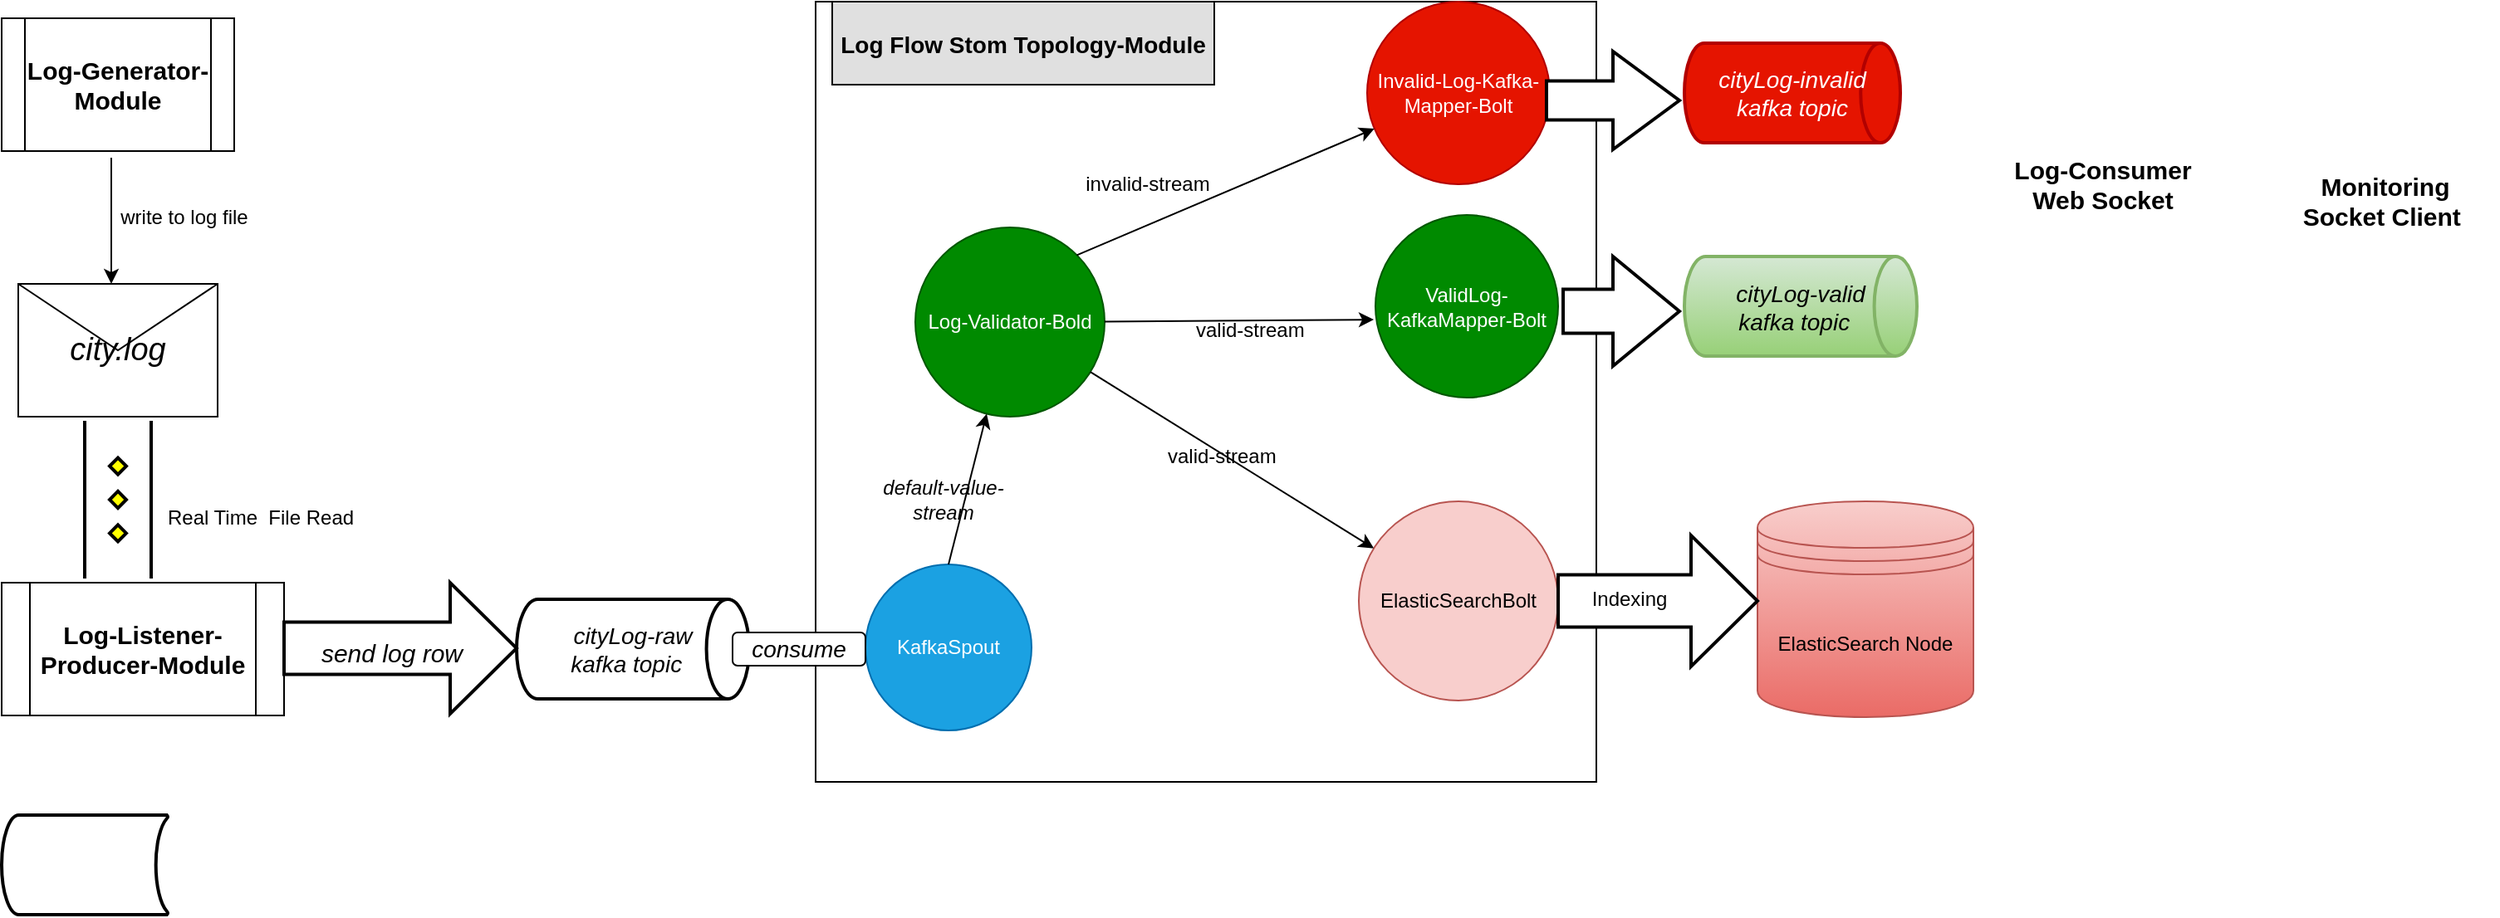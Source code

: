 <mxfile version="11.1.2" type="github"><diagram id="AWSOrEHtT7q0AW0tIrvG" name="Page-1"><mxGraphModel dx="1422" dy="764" grid="1" gridSize="10" guides="1" tooltips="1" connect="1" arrows="1" fold="1" page="1" pageScale="1" pageWidth="827" pageHeight="1169" math="0" shadow="0"><root><mxCell id="0"/><mxCell id="1" parent="0"/><mxCell id="Erk8u4Rq3MOmBDKW8Yj9-1" value="&lt;b&gt;&lt;font style=&quot;font-size: 15px&quot;&gt;Log-Generator-Module&lt;/font&gt;&lt;/b&gt;" style="shape=process;whiteSpace=wrap;html=1;backgroundOutline=1;" vertex="1" parent="1"><mxGeometry x="10" y="200" width="140" height="80" as="geometry"/></mxCell><mxCell id="Erk8u4Rq3MOmBDKW8Yj9-2" value="" style="endArrow=classic;html=1;" edge="1" parent="1"><mxGeometry width="50" height="50" relative="1" as="geometry"><mxPoint x="76" y="284" as="sourcePoint"/><mxPoint x="76" y="360" as="targetPoint"/><Array as="points"><mxPoint x="76" y="320"/></Array></mxGeometry></mxCell><mxCell id="Erk8u4Rq3MOmBDKW8Yj9-3" value="write to log file&lt;br&gt;" style="text;html=1;strokeColor=none;fillColor=none;align=center;verticalAlign=middle;whiteSpace=wrap;rounded=0;" vertex="1" parent="1"><mxGeometry x="70" y="300" width="100" height="40" as="geometry"/></mxCell><mxCell id="Erk8u4Rq3MOmBDKW8Yj9-6" value="&lt;font style=&quot;font-size: 19px&quot;&gt;&lt;i&gt;city.log&lt;/i&gt;&lt;/font&gt;" style="shape=message;whiteSpace=wrap;html=1;outlineConnect=0;" vertex="1" parent="1"><mxGeometry x="20" y="360" width="120" height="80" as="geometry"/></mxCell><mxCell id="Erk8u4Rq3MOmBDKW8Yj9-10" style="edgeStyle=orthogonalEdgeStyle;rounded=0;orthogonalLoop=1;jettySize=auto;html=1;exitX=1;exitY=0.5;exitDx=0;exitDy=0;" edge="1" parent="1" source="Erk8u4Rq3MOmBDKW8Yj9-8"><mxGeometry relative="1" as="geometry"><mxPoint x="170" y="580" as="targetPoint"/></mxGeometry></mxCell><mxCell id="Erk8u4Rq3MOmBDKW8Yj9-8" value="&lt;b&gt;&lt;font style=&quot;font-size: 15px&quot;&gt;Log-Listener-Producer-Module&lt;/font&gt;&lt;/b&gt;" style="shape=process;whiteSpace=wrap;html=1;backgroundOutline=1;" vertex="1" parent="1"><mxGeometry x="10" y="540" width="170" height="80" as="geometry"/></mxCell><mxCell id="Erk8u4Rq3MOmBDKW8Yj9-9" value="" style="verticalLabelPosition=bottom;verticalAlign=top;html=1;strokeWidth=2;shape=mxgraph.flowchart.parallel_mode;pointerEvents=1;rotation=90;" vertex="1" parent="1"><mxGeometry x="32.5" y="470" width="95" height="40" as="geometry"/></mxCell><mxCell id="Erk8u4Rq3MOmBDKW8Yj9-12" value="Real Time&amp;nbsp; File Read" style="text;html=1;resizable=0;points=[];autosize=1;align=left;verticalAlign=top;spacingTop=-4;" vertex="1" parent="1"><mxGeometry x="108" y="491" width="130" height="20" as="geometry"/></mxCell><mxCell id="Erk8u4Rq3MOmBDKW8Yj9-13" value="&lt;font style=&quot;font-size: 14px&quot;&gt;&lt;i&gt;cityLog-raw&lt;br&gt;kafka topic&amp;nbsp;&amp;nbsp;&lt;/i&gt;&lt;/font&gt;" style="strokeWidth=2;html=1;shape=mxgraph.flowchart.direct_data;whiteSpace=wrap;" vertex="1" parent="1"><mxGeometry x="320" y="550" width="140" height="60" as="geometry"/></mxCell><mxCell id="Erk8u4Rq3MOmBDKW8Yj9-14" value="" style="verticalLabelPosition=bottom;verticalAlign=top;html=1;strokeWidth=2;shape=mxgraph.arrows2.arrow;dy=0.6;dx=40;notch=0;" vertex="1" parent="1"><mxGeometry x="180" y="540" width="140" height="79" as="geometry"/></mxCell><mxCell id="Erk8u4Rq3MOmBDKW8Yj9-15" value="&lt;font style=&quot;font-size: 15px&quot;&gt;&lt;i&gt;send log row&lt;/i&gt;&lt;/font&gt;" style="text;html=1;strokeColor=none;fillColor=none;align=center;verticalAlign=middle;whiteSpace=wrap;rounded=0;" vertex="1" parent="1"><mxGeometry x="200" y="574" width="90" height="16" as="geometry"/></mxCell><mxCell id="Erk8u4Rq3MOmBDKW8Yj9-16" value="" style="whiteSpace=wrap;html=1;aspect=fixed;" vertex="1" parent="1"><mxGeometry x="500" y="190" width="470" height="470" as="geometry"/></mxCell><mxCell id="Erk8u4Rq3MOmBDKW8Yj9-17" value="KafkaSpout" style="ellipse;whiteSpace=wrap;html=1;aspect=fixed;fillColor=#1ba1e2;strokeColor=#006EAF;fontColor=#ffffff;" vertex="1" parent="1"><mxGeometry x="530" y="529" width="100" height="100" as="geometry"/></mxCell><mxCell id="Erk8u4Rq3MOmBDKW8Yj9-18" value="Log-Validator-Bold" style="ellipse;whiteSpace=wrap;html=1;aspect=fixed;fillColor=#008a00;strokeColor=#005700;fontColor=#ffffff;" vertex="1" parent="1"><mxGeometry x="560" y="326" width="114" height="114" as="geometry"/></mxCell><mxCell id="Erk8u4Rq3MOmBDKW8Yj9-19" value="Invalid-Log-Kafka-Mapper-Bolt" style="ellipse;whiteSpace=wrap;html=1;aspect=fixed;fillColor=#e51400;strokeColor=#B20000;fontColor=#ffffff;" vertex="1" parent="1"><mxGeometry x="832" y="190" width="110" height="110" as="geometry"/></mxCell><mxCell id="Erk8u4Rq3MOmBDKW8Yj9-20" value="ElasticSearchBolt" style="ellipse;whiteSpace=wrap;html=1;aspect=fixed;fillColor=#f8cecc;strokeColor=#b85450;" vertex="1" parent="1"><mxGeometry x="827" y="491" width="120" height="120" as="geometry"/></mxCell><mxCell id="Erk8u4Rq3MOmBDKW8Yj9-22" value="ValidLog-KafkaMapper-Bolt" style="ellipse;whiteSpace=wrap;html=1;aspect=fixed;fillColor=#008a00;strokeColor=#005700;fontColor=#ffffff;" vertex="1" parent="1"><mxGeometry x="837" y="318.5" width="110" height="110" as="geometry"/></mxCell><mxCell id="Erk8u4Rq3MOmBDKW8Yj9-25" value="" style="endArrow=classic;html=1;exitX=0.5;exitY=0;exitDx=0;exitDy=0;" edge="1" parent="1" source="Erk8u4Rq3MOmBDKW8Yj9-17" target="Erk8u4Rq3MOmBDKW8Yj9-18"><mxGeometry width="50" height="50" relative="1" as="geometry"><mxPoint x="640" y="560" as="sourcePoint"/><mxPoint x="700" y="500" as="targetPoint"/></mxGeometry></mxCell><mxCell id="Erk8u4Rq3MOmBDKW8Yj9-27" value="&lt;font style=&quot;font-size: 14px&quot;&gt;&lt;i&gt;consume&lt;/i&gt;&lt;/font&gt;" style="rounded=1;whiteSpace=wrap;html=1;" vertex="1" parent="1"><mxGeometry x="450" y="570" width="80" height="20" as="geometry"/></mxCell><mxCell id="Erk8u4Rq3MOmBDKW8Yj9-35" value="ElasticSearch Node" style="shape=datastore;whiteSpace=wrap;html=1;gradientColor=#ea6b66;fillColor=#f8cecc;strokeColor=#b85450;" vertex="1" parent="1"><mxGeometry x="1067" y="491" width="130" height="130" as="geometry"/></mxCell><mxCell id="Erk8u4Rq3MOmBDKW8Yj9-36" value="Log Flow Stom Topology-Module" style="text;align=center;verticalAlign=middle;spacingLeft=4;spacingRight=4;strokeColor=#000000;fillColor=#e0e0e0;rotatable=0;points=[[0,0.5],[1,0.5]];portConstraint=eastwest;fontSize=14;fontStyle=1" vertex="1" parent="1"><mxGeometry x="510" y="190" width="230" height="50" as="geometry"/></mxCell><mxCell id="Erk8u4Rq3MOmBDKW8Yj9-38" value="" style="strokeWidth=2;html=1;shape=mxgraph.flowchart.stored_data;whiteSpace=wrap;" vertex="1" parent="1"><mxGeometry x="10" y="680" width="100" height="60" as="geometry"/></mxCell><mxCell id="Erk8u4Rq3MOmBDKW8Yj9-40" value="" style="verticalLabelPosition=bottom;verticalAlign=top;html=1;strokeWidth=2;shape=mxgraph.arrows2.arrow;dy=0.6;dx=40;notch=0;" vertex="1" parent="1"><mxGeometry x="947" y="511.5" width="120" height="79" as="geometry"/></mxCell><mxCell id="Erk8u4Rq3MOmBDKW8Yj9-41" value="Indexing" style="text;html=1;strokeColor=none;fillColor=none;align=center;verticalAlign=middle;whiteSpace=wrap;rounded=0;" vertex="1" parent="1"><mxGeometry x="970" y="540" width="40" height="20" as="geometry"/></mxCell><mxCell id="Erk8u4Rq3MOmBDKW8Yj9-43" value="" style="endArrow=classic;html=1;exitX=1;exitY=0;exitDx=0;exitDy=0;" edge="1" parent="1" source="Erk8u4Rq3MOmBDKW8Yj9-18" target="Erk8u4Rq3MOmBDKW8Yj9-19"><mxGeometry width="50" height="50" relative="1" as="geometry"><mxPoint x="717" y="383" as="sourcePoint"/><mxPoint x="767" y="333" as="targetPoint"/></mxGeometry></mxCell><mxCell id="Erk8u4Rq3MOmBDKW8Yj9-45" value="" style="endArrow=classic;html=1;entryX=-0.009;entryY=0.573;entryDx=0;entryDy=0;entryPerimeter=0;" edge="1" parent="1" source="Erk8u4Rq3MOmBDKW8Yj9-18" target="Erk8u4Rq3MOmBDKW8Yj9-22"><mxGeometry width="50" height="50" relative="1" as="geometry"><mxPoint x="780" y="440.5" as="sourcePoint"/><mxPoint x="860.096" y="400.146" as="targetPoint"/></mxGeometry></mxCell><mxCell id="Erk8u4Rq3MOmBDKW8Yj9-47" value="" style="endArrow=classic;html=1;" edge="1" parent="1" source="Erk8u4Rq3MOmBDKW8Yj9-18" target="Erk8u4Rq3MOmBDKW8Yj9-20"><mxGeometry width="50" height="50" relative="1" as="geometry"><mxPoint x="760" y="560.5" as="sourcePoint"/><mxPoint x="840.096" y="520.146" as="targetPoint"/></mxGeometry></mxCell><mxCell id="Erk8u4Rq3MOmBDKW8Yj9-48" value="invalid-stream" style="text;html=1;strokeColor=none;fillColor=none;align=center;verticalAlign=middle;whiteSpace=wrap;rounded=0;" vertex="1" parent="1"><mxGeometry x="660" y="290" width="80" height="20" as="geometry"/></mxCell><mxCell id="Erk8u4Rq3MOmBDKW8Yj9-49" value="&lt;i&gt;default-value-stream&lt;/i&gt;" style="text;html=1;strokeColor=none;fillColor=none;align=center;verticalAlign=middle;whiteSpace=wrap;rounded=0;" vertex="1" parent="1"><mxGeometry x="537" y="470" width="80" height="39" as="geometry"/></mxCell><mxCell id="Erk8u4Rq3MOmBDKW8Yj9-50" value="valid-stream" style="text;html=1;" vertex="1" parent="1"><mxGeometry x="727" y="373.5" width="100" height="30" as="geometry"/></mxCell><mxCell id="Erk8u4Rq3MOmBDKW8Yj9-51" value="valid-stream&lt;br&gt;" style="text;html=1;" vertex="1" parent="1"><mxGeometry x="710" y="450" width="100" height="30" as="geometry"/></mxCell><mxCell id="Erk8u4Rq3MOmBDKW8Yj9-53" value="&lt;font style=&quot;font-size: 14px&quot;&gt;&lt;i&gt;cityLog-valid&lt;br&gt;kafka topic&amp;nbsp;&amp;nbsp;&lt;/i&gt;&lt;/font&gt;" style="strokeWidth=2;html=1;shape=mxgraph.flowchart.direct_data;whiteSpace=wrap;gradientColor=#97d077;fillColor=#d5e8d4;strokeColor=#82b366;" vertex="1" parent="1"><mxGeometry x="1023" y="343.5" width="140" height="60" as="geometry"/></mxCell><mxCell id="Erk8u4Rq3MOmBDKW8Yj9-54" value="" style="verticalLabelPosition=bottom;verticalAlign=top;html=1;strokeWidth=2;shape=mxgraph.arrows2.arrow;dy=0.6;dx=40;notch=0;" vertex="1" parent="1"><mxGeometry x="950" y="343.5" width="70" height="66" as="geometry"/></mxCell><mxCell id="Erk8u4Rq3MOmBDKW8Yj9-55" value="&lt;span style=&quot;font-size: 14px&quot;&gt;&lt;i&gt;cityLog-invalid&lt;br&gt;kafka topic&lt;br&gt;&lt;/i&gt;&lt;/span&gt;" style="strokeWidth=2;html=1;shape=mxgraph.flowchart.direct_data;whiteSpace=wrap;fillColor=#e51400;strokeColor=#B20000;fontColor=#ffffff;" vertex="1" parent="1"><mxGeometry x="1023" y="215" width="130" height="60" as="geometry"/></mxCell><mxCell id="Erk8u4Rq3MOmBDKW8Yj9-56" value="" style="verticalLabelPosition=bottom;verticalAlign=top;html=1;strokeWidth=2;shape=mxgraph.arrows2.arrow;dy=0.6;dx=40;notch=0;" vertex="1" parent="1"><mxGeometry x="940" y="220" width="80" height="59" as="geometry"/></mxCell><mxCell id="Erk8u4Rq3MOmBDKW8Yj9-68" value="" style="shape=image;html=1;verticalAlign=top;verticalLabelPosition=bottom;labelBackgroundColor=#ffffff;imageAspect=0;aspect=fixed;image=https://cdn0.iconfinder.com/data/icons/computer-and-hardware-free/32/Computer__Computer_Hardware_Extension_Cord_Plug_Socket-128.png;rotation=-90;" vertex="1" parent="1"><mxGeometry x="1220" y="318" width="120" height="120" as="geometry"/></mxCell><mxCell id="Erk8u4Rq3MOmBDKW8Yj9-69" value="&lt;b style=&quot;font-size: 15px&quot;&gt;Log-Consumer&lt;br&gt;Web Socket&lt;br&gt;&lt;/b&gt;" style="text;html=1;strokeColor=none;fillColor=none;align=center;verticalAlign=middle;whiteSpace=wrap;rounded=0;" vertex="1" parent="1"><mxGeometry x="1220" y="280" width="110" height="40" as="geometry"/></mxCell><mxCell id="Erk8u4Rq3MOmBDKW8Yj9-70" value="" style="shape=image;html=1;verticalAlign=top;verticalLabelPosition=bottom;labelBackgroundColor=#ffffff;imageAspect=0;aspect=fixed;image=https://cdn2.iconfinder.com/data/icons/electricity-colored-outline/64/b_5-128.png;rotation=-90;" vertex="1" parent="1"><mxGeometry x="1410" y="340" width="103" height="103" as="geometry"/></mxCell><mxCell id="Erk8u4Rq3MOmBDKW8Yj9-71" value="&lt;b style=&quot;font-size: 15px&quot;&gt;Monitoring&lt;br&gt;Socket Client&amp;nbsp;&lt;br&gt;&lt;/b&gt;" style="text;html=1;strokeColor=none;fillColor=none;align=center;verticalAlign=middle;whiteSpace=wrap;rounded=0;" vertex="1" parent="1"><mxGeometry x="1390" y="290" width="110" height="40" as="geometry"/></mxCell></root></mxGraphModel></diagram></mxfile>